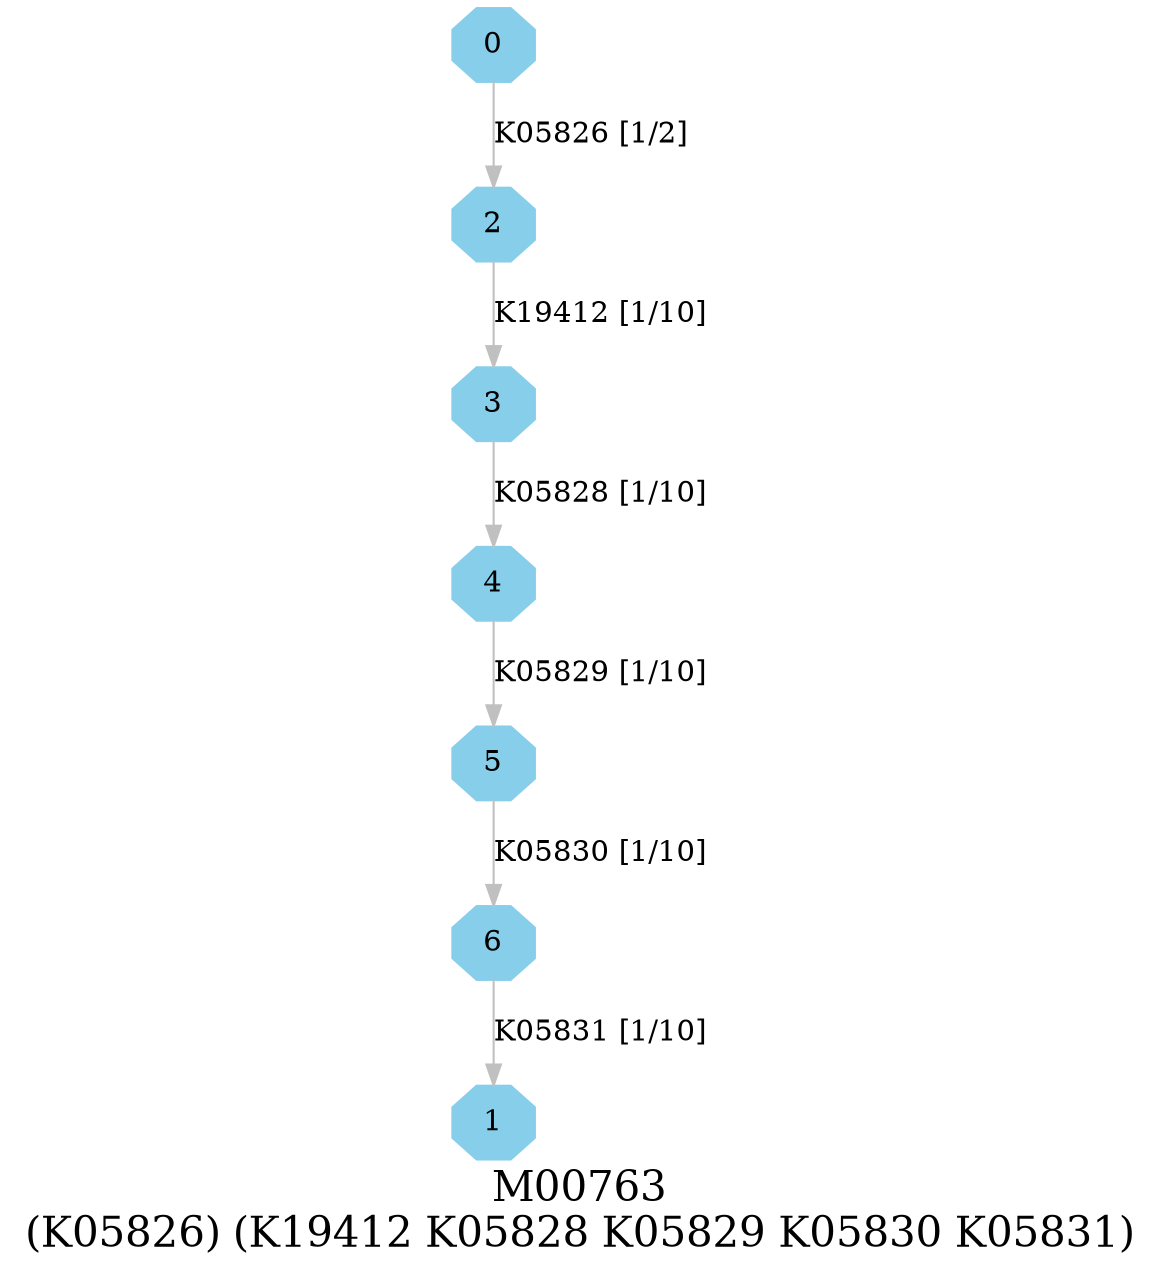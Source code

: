 digraph G {
graph [label="M00763
(K05826) (K19412 K05828 K05829 K05830 K05831)",fontsize=20];
node [shape=box,style=filled];
edge [len=3,color=grey];
{node [width=.3,height=.3,shape=octagon,style=filled,color=skyblue] 0 1 2 3 4 5 6 }
0 -> 2 [label="K05826 [1/2]"];
2 -> 3 [label="K19412 [1/10]"];
3 -> 4 [label="K05828 [1/10]"];
4 -> 5 [label="K05829 [1/10]"];
5 -> 6 [label="K05830 [1/10]"];
6 -> 1 [label="K05831 [1/10]"];
}